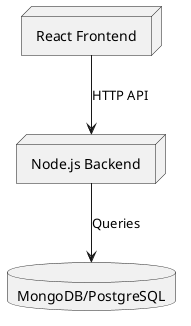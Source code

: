 @startuml
node "React Frontend" as front
node "Node.js Backend" as back
database "MongoDB/PostgreSQL" as db

front --> back : HTTP API
back --> db : Queries
@enduml